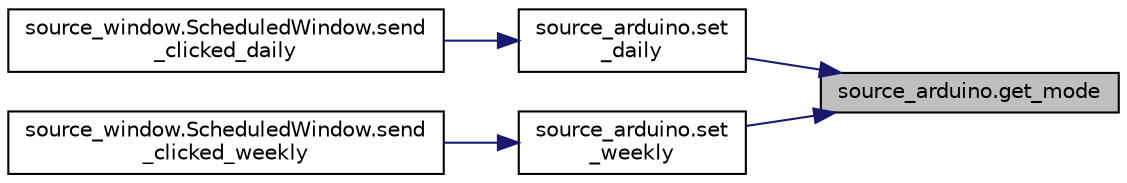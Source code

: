 digraph "source_arduino.get_mode"
{
 // LATEX_PDF_SIZE
  edge [fontname="Helvetica",fontsize="10",labelfontname="Helvetica",labelfontsize="10"];
  node [fontname="Helvetica",fontsize="10",shape=record];
  rankdir="RL";
  Node1 [label="source_arduino.get_mode",height=0.2,width=0.4,color="black", fillcolor="grey75", style="filled", fontcolor="black",tooltip="Gets the current operation mode."];
  Node1 -> Node2 [dir="back",color="midnightblue",fontsize="10",style="solid",fontname="Helvetica"];
  Node2 [label="source_arduino.set\l_daily",height=0.2,width=0.4,color="black", fillcolor="white", style="filled",URL="$namespacesource__arduino.html#a319981249c7b50723473ac662b88fe21",tooltip="Sets the Arduino to Pre-scheduled - Daily mode as well as the parameters necessary."];
  Node2 -> Node3 [dir="back",color="midnightblue",fontsize="10",style="solid",fontname="Helvetica"];
  Node3 [label="source_window.ScheduledWindow.send\l_clicked_daily",height=0.2,width=0.4,color="black", fillcolor="white", style="filled",URL="$classsource__window_1_1_scheduled_window.html#a331e5a5cb0847cceeed193099e5262ed",tooltip="Handler for the Daily mode - Send button."];
  Node1 -> Node4 [dir="back",color="midnightblue",fontsize="10",style="solid",fontname="Helvetica"];
  Node4 [label="source_arduino.set\l_weekly",height=0.2,width=0.4,color="black", fillcolor="white", style="filled",URL="$namespacesource__arduino.html#a4a27648608df74b7045760644e372ba6",tooltip="Sets the Arduino to Pre-scheduled - Weekly mode as well as the parameters necessary."];
  Node4 -> Node5 [dir="back",color="midnightblue",fontsize="10",style="solid",fontname="Helvetica"];
  Node5 [label="source_window.ScheduledWindow.send\l_clicked_weekly",height=0.2,width=0.4,color="black", fillcolor="white", style="filled",URL="$classsource__window_1_1_scheduled_window.html#a678b40817ac982fb0c69d88c0effc471",tooltip="Handler for the Weekly mode - Send button."];
}
